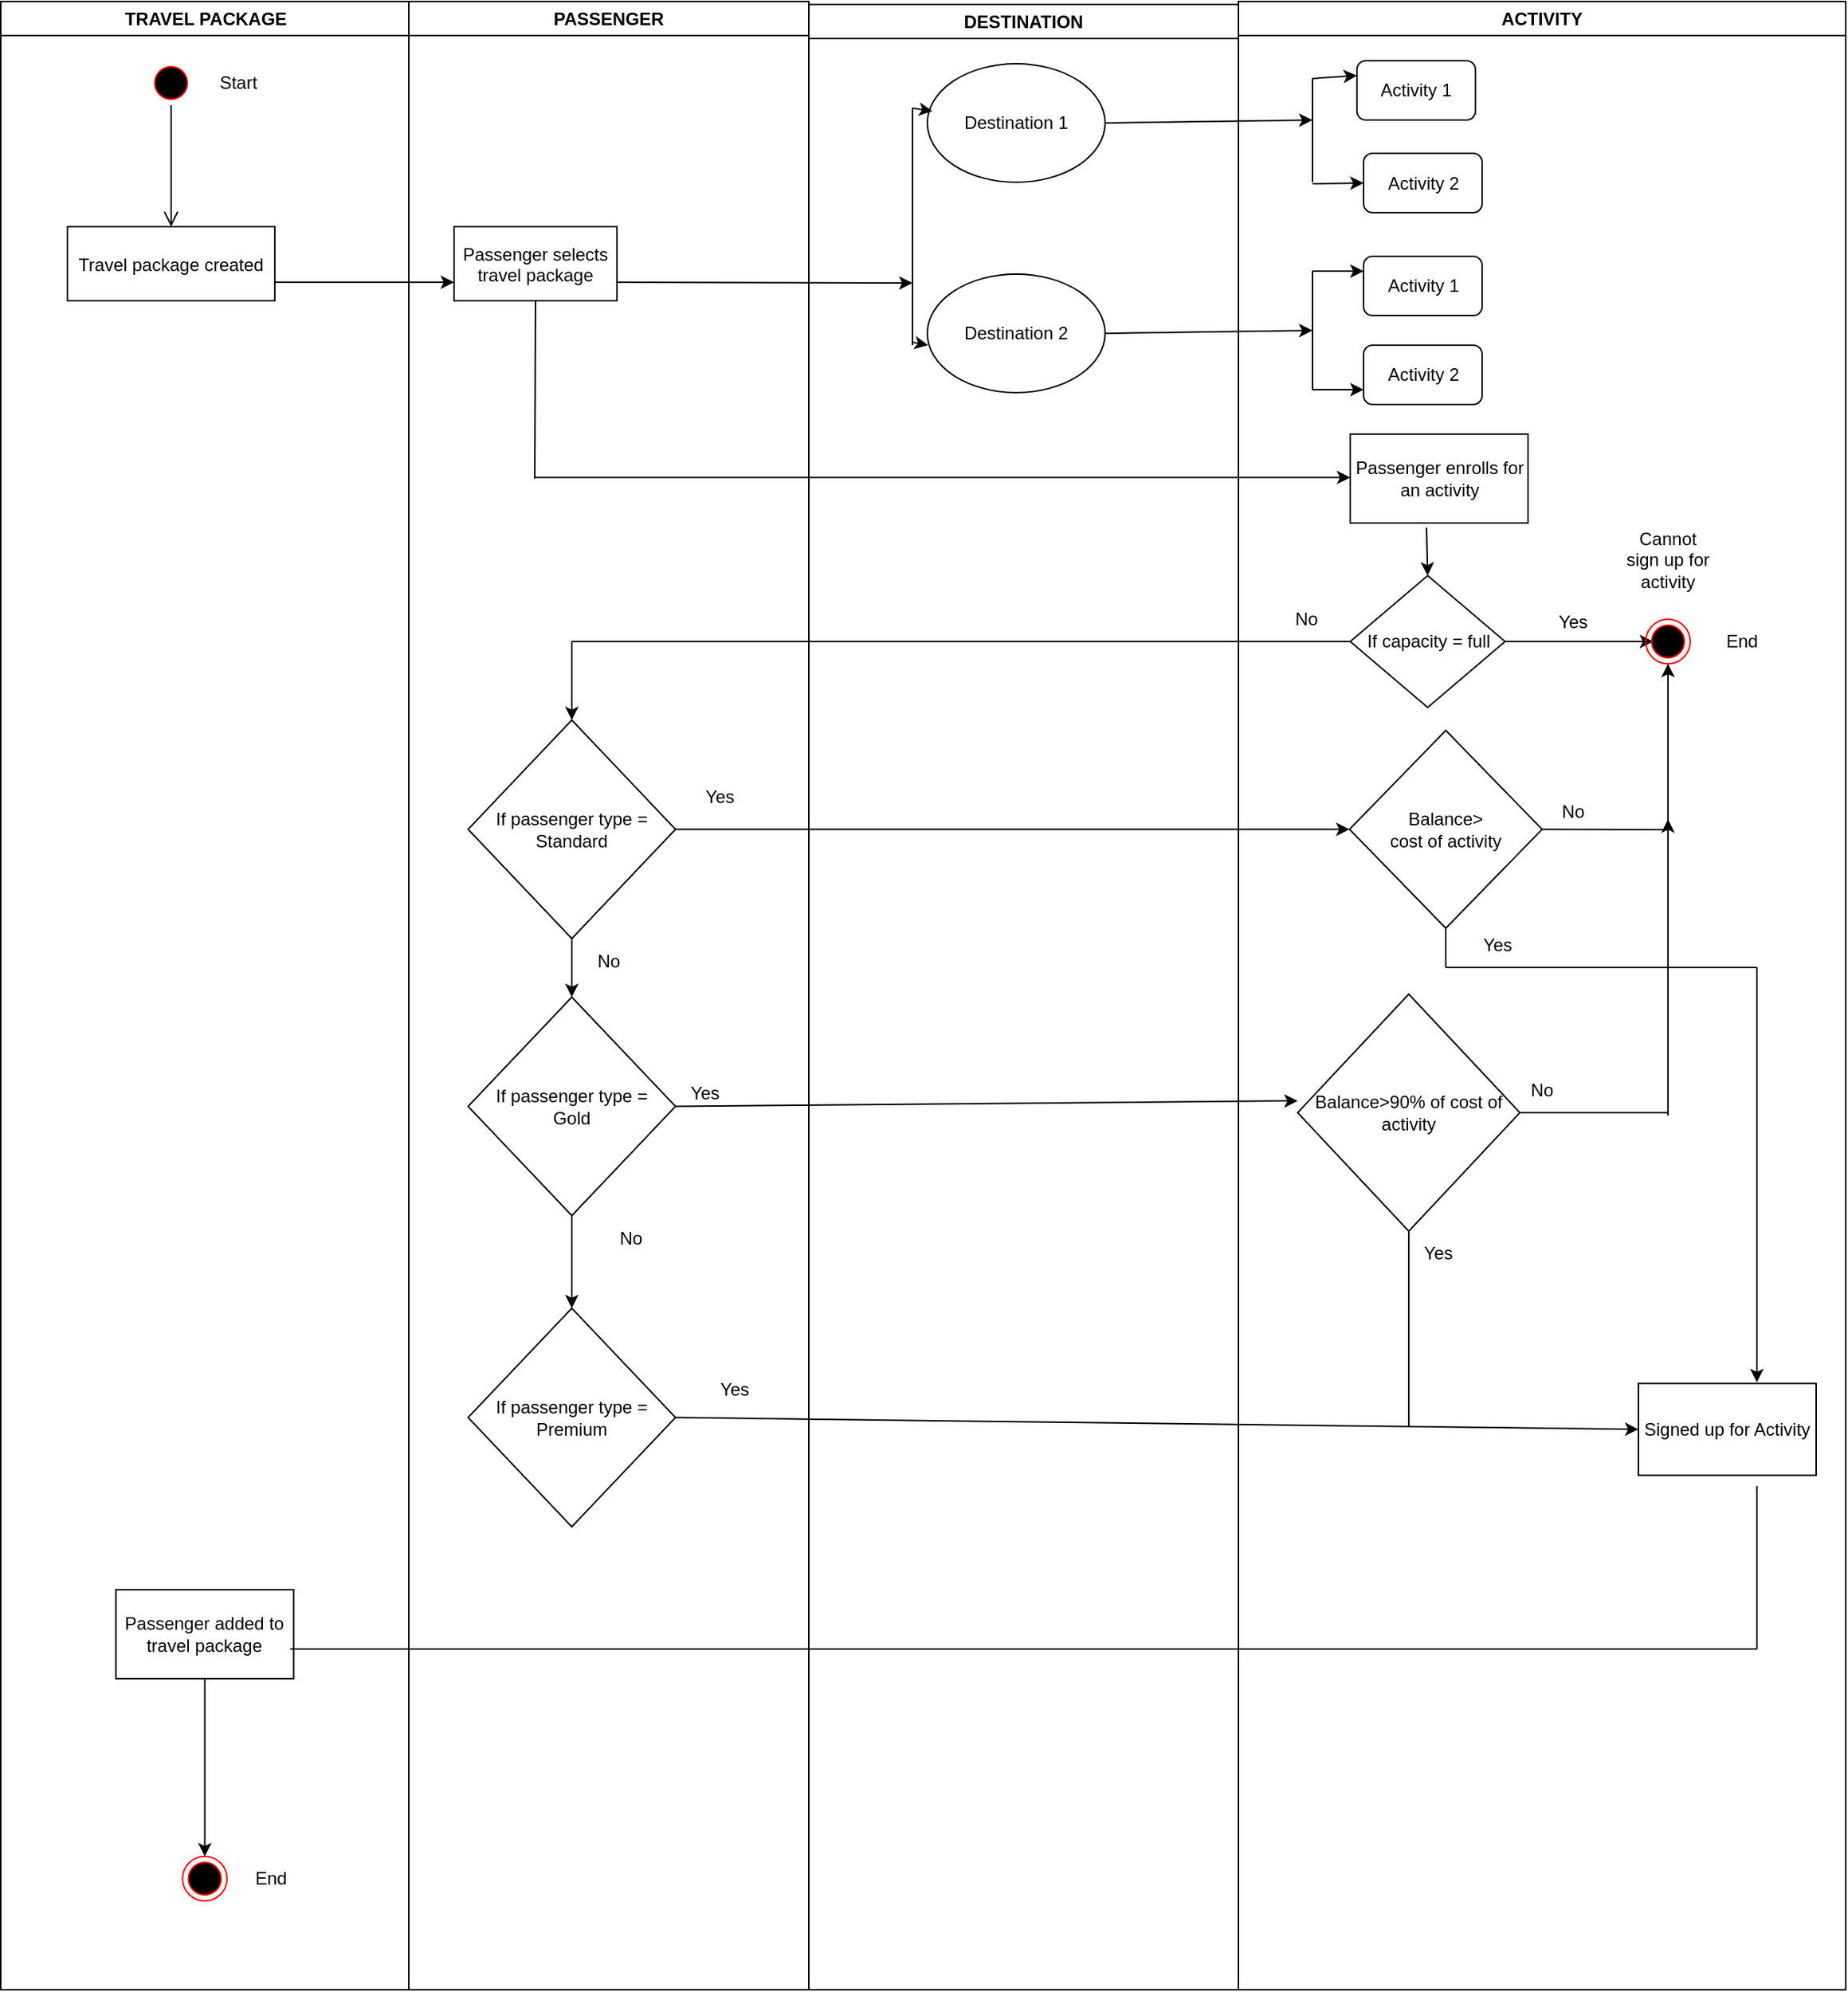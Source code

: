 <mxfile version="22.1.16" type="device">
  <diagram name="Page-1" id="e7e014a7-5840-1c2e-5031-d8a46d1fe8dd">
    <mxGraphModel dx="1363" dy="924" grid="1" gridSize="10" guides="1" tooltips="1" connect="1" arrows="1" fold="1" page="1" pageScale="1" pageWidth="1169" pageHeight="826" background="none" math="0" shadow="0">
      <root>
        <mxCell id="0" />
        <mxCell id="1" parent="0" />
        <mxCell id="2" value="TRAVEL PACKAGE" style="swimlane;whiteSpace=wrap" parent="1" vertex="1">
          <mxGeometry x="164.5" y="128" width="275.5" height="1342" as="geometry" />
        </mxCell>
        <mxCell id="5" value="" style="ellipse;shape=startState;fillColor=#000000;strokeColor=#ff0000;" parent="2" vertex="1">
          <mxGeometry x="100" y="40" width="30" height="30" as="geometry" />
        </mxCell>
        <mxCell id="6" value="" style="edgeStyle=elbowEdgeStyle;elbow=vertical;verticalAlign=bottom;endArrow=open;endSize=8;strokeColor=#000000;endFill=1;rounded=0" parent="2" source="5" target="7" edge="1">
          <mxGeometry x="100" y="40" as="geometry">
            <mxPoint x="115" y="110" as="targetPoint" />
          </mxGeometry>
        </mxCell>
        <mxCell id="7" value="Travel package created" style="" parent="2" vertex="1">
          <mxGeometry x="45" y="152" width="140" height="50" as="geometry" />
        </mxCell>
        <mxCell id="9TQTnlW5bSjwpC1UjvyU-139" value="Passenger added to travel package" style="rounded=0;whiteSpace=wrap;html=1;" vertex="1" parent="2">
          <mxGeometry x="77.75" y="1072" width="120" height="60" as="geometry" />
        </mxCell>
        <mxCell id="9TQTnlW5bSjwpC1UjvyU-141" value="" style="ellipse;html=1;shape=endState;fillColor=#000000;strokeColor=#ff0000;" vertex="1" parent="2">
          <mxGeometry x="122.75" y="1252" width="30" height="30" as="geometry" />
        </mxCell>
        <mxCell id="9TQTnlW5bSjwpC1UjvyU-142" value="" style="endArrow=classic;html=1;rounded=0;entryX=0.5;entryY=0;entryDx=0;entryDy=0;exitX=0.5;exitY=1;exitDx=0;exitDy=0;" edge="1" parent="2" source="9TQTnlW5bSjwpC1UjvyU-139" target="9TQTnlW5bSjwpC1UjvyU-141">
          <mxGeometry width="50" height="50" relative="1" as="geometry">
            <mxPoint x="135.5" y="1162" as="sourcePoint" />
            <mxPoint x="705.5" y="992" as="targetPoint" />
          </mxGeometry>
        </mxCell>
        <mxCell id="9TQTnlW5bSjwpC1UjvyU-143" value="End" style="text;html=1;strokeColor=none;fillColor=none;align=center;verticalAlign=middle;whiteSpace=wrap;rounded=0;" vertex="1" parent="2">
          <mxGeometry x="152.75" y="1252" width="60" height="30" as="geometry" />
        </mxCell>
        <mxCell id="9TQTnlW5bSjwpC1UjvyU-144" value="Start" style="text;html=1;strokeColor=none;fillColor=none;align=center;verticalAlign=middle;whiteSpace=wrap;rounded=0;" vertex="1" parent="2">
          <mxGeometry x="130" y="40" width="60" height="30" as="geometry" />
        </mxCell>
        <mxCell id="3" value="PASSENGER" style="swimlane;whiteSpace=wrap" parent="1" vertex="1">
          <mxGeometry x="440" y="128" width="270" height="1342" as="geometry" />
        </mxCell>
        <mxCell id="15" value="Passenger selects&#xa;travel package" style="" parent="3" vertex="1">
          <mxGeometry x="30.5" y="152" width="110" height="50" as="geometry" />
        </mxCell>
        <mxCell id="9TQTnlW5bSjwpC1UjvyU-95" value="" style="edgeStyle=orthogonalEdgeStyle;rounded=0;orthogonalLoop=1;jettySize=auto;html=1;" edge="1" parent="3" source="9TQTnlW5bSjwpC1UjvyU-91" target="9TQTnlW5bSjwpC1UjvyU-94">
          <mxGeometry relative="1" as="geometry" />
        </mxCell>
        <mxCell id="9TQTnlW5bSjwpC1UjvyU-91" value="If passenger type =&lt;br&gt;Standard" style="rhombus;whiteSpace=wrap;html=1;" vertex="1" parent="3">
          <mxGeometry x="40" y="485" width="140" height="147.5" as="geometry" />
        </mxCell>
        <mxCell id="9TQTnlW5bSjwpC1UjvyU-99" value="" style="edgeStyle=orthogonalEdgeStyle;rounded=0;orthogonalLoop=1;jettySize=auto;html=1;" edge="1" parent="3" source="9TQTnlW5bSjwpC1UjvyU-94" target="9TQTnlW5bSjwpC1UjvyU-98">
          <mxGeometry relative="1" as="geometry" />
        </mxCell>
        <mxCell id="9TQTnlW5bSjwpC1UjvyU-94" value="If passenger type =&lt;br&gt;Gold" style="rhombus;whiteSpace=wrap;html=1;" vertex="1" parent="3">
          <mxGeometry x="40" y="672" width="140" height="147.5" as="geometry" />
        </mxCell>
        <mxCell id="9TQTnlW5bSjwpC1UjvyU-96" value="No" style="text;html=1;strokeColor=none;fillColor=none;align=center;verticalAlign=middle;whiteSpace=wrap;rounded=0;" vertex="1" parent="3">
          <mxGeometry x="105" y="632.5" width="60" height="30" as="geometry" />
        </mxCell>
        <mxCell id="9TQTnlW5bSjwpC1UjvyU-98" value="If passenger type =&lt;br&gt;Premium" style="rhombus;whiteSpace=wrap;html=1;" vertex="1" parent="3">
          <mxGeometry x="40" y="882" width="140" height="147.5" as="geometry" />
        </mxCell>
        <mxCell id="9TQTnlW5bSjwpC1UjvyU-104" value="No" style="text;html=1;strokeColor=none;fillColor=none;align=center;verticalAlign=middle;whiteSpace=wrap;rounded=0;" vertex="1" parent="3">
          <mxGeometry x="120" y="819.5" width="60" height="30" as="geometry" />
        </mxCell>
        <mxCell id="9TQTnlW5bSjwpC1UjvyU-108" value="Yes" style="text;html=1;strokeColor=none;fillColor=none;align=center;verticalAlign=middle;whiteSpace=wrap;rounded=0;" vertex="1" parent="3">
          <mxGeometry x="190" y="922" width="60" height="30" as="geometry" />
        </mxCell>
        <mxCell id="9TQTnlW5bSjwpC1UjvyU-105" value="Yes" style="text;html=1;strokeColor=none;fillColor=none;align=center;verticalAlign=middle;whiteSpace=wrap;rounded=0;" vertex="1" parent="3">
          <mxGeometry x="180" y="522" width="60" height="30" as="geometry" />
        </mxCell>
        <mxCell id="9TQTnlW5bSjwpC1UjvyU-122" value="Yes" style="text;html=1;strokeColor=none;fillColor=none;align=center;verticalAlign=middle;whiteSpace=wrap;rounded=0;" vertex="1" parent="3">
          <mxGeometry x="170" y="722" width="60" height="30" as="geometry" />
        </mxCell>
        <mxCell id="4" value="DESTINATION" style="swimlane;whiteSpace=wrap" parent="1" vertex="1">
          <mxGeometry x="710" y="130" width="290" height="1340" as="geometry" />
        </mxCell>
        <mxCell id="9TQTnlW5bSjwpC1UjvyU-49" value="Destination 1" style="ellipse;whiteSpace=wrap;html=1;" vertex="1" parent="4">
          <mxGeometry x="80" y="40" width="120" height="80" as="geometry" />
        </mxCell>
        <mxCell id="9TQTnlW5bSjwpC1UjvyU-50" value="Destination 2" style="ellipse;whiteSpace=wrap;html=1;" vertex="1" parent="4">
          <mxGeometry x="80" y="182" width="120" height="80" as="geometry" />
        </mxCell>
        <mxCell id="9TQTnlW5bSjwpC1UjvyU-41" value="ACTIVITY" style="swimlane;whiteSpace=wrap" vertex="1" parent="1">
          <mxGeometry x="1000" y="128" width="410" height="1342" as="geometry" />
        </mxCell>
        <mxCell id="9TQTnlW5bSjwpC1UjvyU-55" value="Activity 1" style="rounded=1;whiteSpace=wrap;html=1;" vertex="1" parent="9TQTnlW5bSjwpC1UjvyU-41">
          <mxGeometry x="80" y="40" width="80" height="40" as="geometry" />
        </mxCell>
        <mxCell id="9TQTnlW5bSjwpC1UjvyU-56" value="Activity 2" style="rounded=1;whiteSpace=wrap;html=1;" vertex="1" parent="9TQTnlW5bSjwpC1UjvyU-41">
          <mxGeometry x="84.5" y="102.5" width="80" height="40" as="geometry" />
        </mxCell>
        <mxCell id="9TQTnlW5bSjwpC1UjvyU-57" value="Activity 1" style="rounded=1;whiteSpace=wrap;html=1;" vertex="1" parent="9TQTnlW5bSjwpC1UjvyU-41">
          <mxGeometry x="84.5" y="172" width="80" height="40" as="geometry" />
        </mxCell>
        <mxCell id="9TQTnlW5bSjwpC1UjvyU-58" value="Activity 2" style="rounded=1;whiteSpace=wrap;html=1;" vertex="1" parent="9TQTnlW5bSjwpC1UjvyU-41">
          <mxGeometry x="84.5" y="232" width="80" height="40" as="geometry" />
        </mxCell>
        <mxCell id="9TQTnlW5bSjwpC1UjvyU-72" value="Passenger enrolls for an activity" style="rounded=0;whiteSpace=wrap;html=1;" vertex="1" parent="9TQTnlW5bSjwpC1UjvyU-41">
          <mxGeometry x="75.5" y="292" width="120" height="60" as="geometry" />
        </mxCell>
        <mxCell id="9TQTnlW5bSjwpC1UjvyU-84" value="" style="edgeStyle=orthogonalEdgeStyle;rounded=0;orthogonalLoop=1;jettySize=auto;html=1;" edge="1" parent="9TQTnlW5bSjwpC1UjvyU-41" source="9TQTnlW5bSjwpC1UjvyU-79">
          <mxGeometry relative="1" as="geometry">
            <mxPoint x="280" y="432" as="targetPoint" />
          </mxGeometry>
        </mxCell>
        <mxCell id="9TQTnlW5bSjwpC1UjvyU-79" value="If capacity = full" style="rhombus;whiteSpace=wrap;html=1;" vertex="1" parent="9TQTnlW5bSjwpC1UjvyU-41">
          <mxGeometry x="75.5" y="387.5" width="104.5" height="89" as="geometry" />
        </mxCell>
        <mxCell id="9TQTnlW5bSjwpC1UjvyU-78" value="" style="endArrow=classic;html=1;rounded=0;exitX=0.429;exitY=1.052;exitDx=0;exitDy=0;entryX=0.5;entryY=0;entryDx=0;entryDy=0;exitPerimeter=0;" edge="1" parent="9TQTnlW5bSjwpC1UjvyU-41" source="9TQTnlW5bSjwpC1UjvyU-72" target="9TQTnlW5bSjwpC1UjvyU-79">
          <mxGeometry width="50" height="50" relative="1" as="geometry">
            <mxPoint x="-250" y="482" as="sourcePoint" />
            <mxPoint x="166" y="412" as="targetPoint" />
          </mxGeometry>
        </mxCell>
        <mxCell id="9TQTnlW5bSjwpC1UjvyU-85" value="Yes" style="text;html=1;strokeColor=none;fillColor=none;align=center;verticalAlign=middle;whiteSpace=wrap;rounded=0;" vertex="1" parent="9TQTnlW5bSjwpC1UjvyU-41">
          <mxGeometry x="195.5" y="402" width="60" height="33.5" as="geometry" />
        </mxCell>
        <mxCell id="9TQTnlW5bSjwpC1UjvyU-88" value="" style="ellipse;html=1;shape=endState;fillColor=#000000;strokeColor=#ff0000;" vertex="1" parent="9TQTnlW5bSjwpC1UjvyU-41">
          <mxGeometry x="275" y="417" width="30" height="30" as="geometry" />
        </mxCell>
        <mxCell id="9TQTnlW5bSjwpC1UjvyU-89" value="Cannot sign up for activity" style="text;html=1;strokeColor=none;fillColor=none;align=center;verticalAlign=middle;whiteSpace=wrap;rounded=0;" vertex="1" parent="9TQTnlW5bSjwpC1UjvyU-41">
          <mxGeometry x="260" y="362" width="60" height="30" as="geometry" />
        </mxCell>
        <mxCell id="9TQTnlW5bSjwpC1UjvyU-71" value="" style="endArrow=classic;html=1;rounded=0;" edge="1" parent="9TQTnlW5bSjwpC1UjvyU-41">
          <mxGeometry width="50" height="50" relative="1" as="geometry">
            <mxPoint x="-474.5" y="321.29" as="sourcePoint" />
            <mxPoint x="75.5" y="321.29" as="targetPoint" />
          </mxGeometry>
        </mxCell>
        <mxCell id="9TQTnlW5bSjwpC1UjvyU-107" value="Signed up for Activity" style="rounded=0;whiteSpace=wrap;html=1;" vertex="1" parent="9TQTnlW5bSjwpC1UjvyU-41">
          <mxGeometry x="270" y="932.75" width="120" height="62" as="geometry" />
        </mxCell>
        <mxCell id="9TQTnlW5bSjwpC1UjvyU-86" value="No" style="text;html=1;strokeColor=none;fillColor=none;align=center;verticalAlign=middle;whiteSpace=wrap;rounded=0;" vertex="1" parent="9TQTnlW5bSjwpC1UjvyU-41">
          <mxGeometry x="15.5" y="402" width="60" height="30" as="geometry" />
        </mxCell>
        <mxCell id="9TQTnlW5bSjwpC1UjvyU-109" value="Balance&amp;gt;&lt;br&gt;cost of activity" style="rhombus;whiteSpace=wrap;html=1;" vertex="1" parent="9TQTnlW5bSjwpC1UjvyU-41">
          <mxGeometry x="75" y="492" width="130" height="133.5" as="geometry" />
        </mxCell>
        <mxCell id="9TQTnlW5bSjwpC1UjvyU-113" value="" style="endArrow=classic;html=1;rounded=0;entryX=0.5;entryY=1;entryDx=0;entryDy=0;" edge="1" parent="9TQTnlW5bSjwpC1UjvyU-41" target="9TQTnlW5bSjwpC1UjvyU-88">
          <mxGeometry width="50" height="50" relative="1" as="geometry">
            <mxPoint x="290" y="562" as="sourcePoint" />
            <mxPoint x="250" y="708" as="targetPoint" />
          </mxGeometry>
        </mxCell>
        <mxCell id="9TQTnlW5bSjwpC1UjvyU-114" value="" style="endArrow=none;html=1;rounded=0;exitX=1;exitY=0.5;exitDx=0;exitDy=0;" edge="1" parent="9TQTnlW5bSjwpC1UjvyU-41" source="9TQTnlW5bSjwpC1UjvyU-109">
          <mxGeometry width="50" height="50" relative="1" as="geometry">
            <mxPoint x="230" y="578.75" as="sourcePoint" />
            <mxPoint x="290" y="559" as="targetPoint" />
          </mxGeometry>
        </mxCell>
        <mxCell id="9TQTnlW5bSjwpC1UjvyU-115" value="No" style="text;html=1;strokeColor=none;fillColor=none;align=center;verticalAlign=middle;whiteSpace=wrap;rounded=0;" vertex="1" parent="9TQTnlW5bSjwpC1UjvyU-41">
          <mxGeometry x="195.5" y="532" width="60" height="30" as="geometry" />
        </mxCell>
        <mxCell id="9TQTnlW5bSjwpC1UjvyU-120" value="Yes" style="text;html=1;strokeColor=none;fillColor=none;align=center;verticalAlign=middle;whiteSpace=wrap;rounded=0;" vertex="1" parent="9TQTnlW5bSjwpC1UjvyU-41">
          <mxGeometry x="145" y="622" width="60" height="30" as="geometry" />
        </mxCell>
        <mxCell id="9TQTnlW5bSjwpC1UjvyU-123" value="Balance&amp;gt;90% of cost of activity" style="rhombus;whiteSpace=wrap;html=1;" vertex="1" parent="9TQTnlW5bSjwpC1UjvyU-41">
          <mxGeometry x="40" y="670" width="150" height="160" as="geometry" />
        </mxCell>
        <mxCell id="9TQTnlW5bSjwpC1UjvyU-132" value="Yes" style="text;html=1;strokeColor=none;fillColor=none;align=center;verticalAlign=middle;whiteSpace=wrap;rounded=0;" vertex="1" parent="9TQTnlW5bSjwpC1UjvyU-41">
          <mxGeometry x="104.5" y="830" width="60" height="30" as="geometry" />
        </mxCell>
        <mxCell id="9TQTnlW5bSjwpC1UjvyU-133" value="No" style="text;html=1;strokeColor=none;fillColor=none;align=center;verticalAlign=middle;whiteSpace=wrap;rounded=0;" vertex="1" parent="9TQTnlW5bSjwpC1UjvyU-41">
          <mxGeometry x="175" y="720" width="60" height="30" as="geometry" />
        </mxCell>
        <mxCell id="9TQTnlW5bSjwpC1UjvyU-146" value="End" style="text;html=1;strokeColor=none;fillColor=none;align=center;verticalAlign=middle;whiteSpace=wrap;rounded=0;" vertex="1" parent="9TQTnlW5bSjwpC1UjvyU-41">
          <mxGeometry x="310" y="417" width="60" height="30" as="geometry" />
        </mxCell>
        <mxCell id="9TQTnlW5bSjwpC1UjvyU-48" value="" style="endArrow=classic;html=1;rounded=0;exitX=1;exitY=0.75;exitDx=0;exitDy=0;entryX=0;entryY=0.75;entryDx=0;entryDy=0;" edge="1" parent="1" source="7" target="15">
          <mxGeometry width="50" height="50" relative="1" as="geometry">
            <mxPoint x="490" y="390" as="sourcePoint" />
            <mxPoint x="460" y="320" as="targetPoint" />
          </mxGeometry>
        </mxCell>
        <mxCell id="9TQTnlW5bSjwpC1UjvyU-51" value="" style="endArrow=none;html=1;rounded=0;" edge="1" parent="1">
          <mxGeometry width="50" height="50" relative="1" as="geometry">
            <mxPoint x="780" y="360" as="sourcePoint" />
            <mxPoint x="780" y="200" as="targetPoint" />
          </mxGeometry>
        </mxCell>
        <mxCell id="9TQTnlW5bSjwpC1UjvyU-52" value="" style="endArrow=classic;html=1;rounded=0;entryX=0.004;entryY=0.6;entryDx=0;entryDy=0;entryPerimeter=0;" edge="1" parent="1" target="9TQTnlW5bSjwpC1UjvyU-50">
          <mxGeometry width="50" height="50" relative="1" as="geometry">
            <mxPoint x="780" y="358" as="sourcePoint" />
            <mxPoint x="680" y="350" as="targetPoint" />
          </mxGeometry>
        </mxCell>
        <mxCell id="9TQTnlW5bSjwpC1UjvyU-53" value="" style="endArrow=classic;html=1;rounded=0;entryX=0.029;entryY=0.4;entryDx=0;entryDy=0;entryPerimeter=0;" edge="1" parent="1" target="9TQTnlW5bSjwpC1UjvyU-49">
          <mxGeometry width="50" height="50" relative="1" as="geometry">
            <mxPoint x="780" y="200" as="sourcePoint" />
            <mxPoint x="680" y="350" as="targetPoint" />
          </mxGeometry>
        </mxCell>
        <mxCell id="9TQTnlW5bSjwpC1UjvyU-59" value="" style="endArrow=classic;html=1;rounded=0;exitX=1;exitY=0.5;exitDx=0;exitDy=0;" edge="1" parent="1" source="9TQTnlW5bSjwpC1UjvyU-49">
          <mxGeometry width="50" height="50" relative="1" as="geometry">
            <mxPoint x="900" y="400" as="sourcePoint" />
            <mxPoint x="1050" y="208" as="targetPoint" />
          </mxGeometry>
        </mxCell>
        <mxCell id="9TQTnlW5bSjwpC1UjvyU-60" value="" style="endArrow=none;html=1;rounded=0;" edge="1" parent="1">
          <mxGeometry width="50" height="50" relative="1" as="geometry">
            <mxPoint x="1050" y="250" as="sourcePoint" />
            <mxPoint x="1050" y="180" as="targetPoint" />
          </mxGeometry>
        </mxCell>
        <mxCell id="9TQTnlW5bSjwpC1UjvyU-61" value="" style="endArrow=classic;html=1;rounded=0;entryX=0;entryY=0.5;entryDx=0;entryDy=0;" edge="1" parent="1" target="9TQTnlW5bSjwpC1UjvyU-56">
          <mxGeometry width="50" height="50" relative="1" as="geometry">
            <mxPoint x="1050" y="251" as="sourcePoint" />
            <mxPoint x="950" y="350" as="targetPoint" />
          </mxGeometry>
        </mxCell>
        <mxCell id="9TQTnlW5bSjwpC1UjvyU-62" value="" style="endArrow=classic;html=1;rounded=0;entryX=0;entryY=0.25;entryDx=0;entryDy=0;" edge="1" parent="1" target="9TQTnlW5bSjwpC1UjvyU-55">
          <mxGeometry width="50" height="50" relative="1" as="geometry">
            <mxPoint x="1050" y="180" as="sourcePoint" />
            <mxPoint x="950" y="350" as="targetPoint" />
          </mxGeometry>
        </mxCell>
        <mxCell id="9TQTnlW5bSjwpC1UjvyU-63" value="" style="endArrow=classic;html=1;rounded=0;exitX=1;exitY=0.5;exitDx=0;exitDy=0;" edge="1" parent="1" source="9TQTnlW5bSjwpC1UjvyU-50">
          <mxGeometry width="50" height="50" relative="1" as="geometry">
            <mxPoint x="900" y="400" as="sourcePoint" />
            <mxPoint x="1050" y="350" as="targetPoint" />
          </mxGeometry>
        </mxCell>
        <mxCell id="9TQTnlW5bSjwpC1UjvyU-64" value="" style="endArrow=none;html=1;rounded=0;" edge="1" parent="1">
          <mxGeometry width="50" height="50" relative="1" as="geometry">
            <mxPoint x="1050" y="390" as="sourcePoint" />
            <mxPoint x="1050" y="310" as="targetPoint" />
          </mxGeometry>
        </mxCell>
        <mxCell id="9TQTnlW5bSjwpC1UjvyU-65" value="" style="endArrow=classic;html=1;rounded=0;entryX=0;entryY=0.25;entryDx=0;entryDy=0;" edge="1" parent="1" target="9TQTnlW5bSjwpC1UjvyU-57">
          <mxGeometry width="50" height="50" relative="1" as="geometry">
            <mxPoint x="1050" y="310" as="sourcePoint" />
            <mxPoint x="950" y="350" as="targetPoint" />
          </mxGeometry>
        </mxCell>
        <mxCell id="9TQTnlW5bSjwpC1UjvyU-66" value="" style="endArrow=classic;html=1;rounded=0;entryX=0;entryY=0.75;entryDx=0;entryDy=0;" edge="1" parent="1" target="9TQTnlW5bSjwpC1UjvyU-58">
          <mxGeometry width="50" height="50" relative="1" as="geometry">
            <mxPoint x="1050" y="390" as="sourcePoint" />
            <mxPoint x="950" y="350" as="targetPoint" />
          </mxGeometry>
        </mxCell>
        <mxCell id="9TQTnlW5bSjwpC1UjvyU-67" value="" style="endArrow=classic;html=1;rounded=0;exitX=1;exitY=0.75;exitDx=0;exitDy=0;" edge="1" parent="1" source="15">
          <mxGeometry width="50" height="50" relative="1" as="geometry">
            <mxPoint x="580" y="380" as="sourcePoint" />
            <mxPoint x="780" y="318" as="targetPoint" />
          </mxGeometry>
        </mxCell>
        <mxCell id="9TQTnlW5bSjwpC1UjvyU-70" value="" style="endArrow=none;html=1;rounded=0;exitX=0.5;exitY=1;exitDx=0;exitDy=0;" edge="1" parent="1" source="15">
          <mxGeometry width="50" height="50" relative="1" as="geometry">
            <mxPoint x="870" y="470" as="sourcePoint" />
            <mxPoint x="525" y="450" as="targetPoint" />
          </mxGeometry>
        </mxCell>
        <mxCell id="9TQTnlW5bSjwpC1UjvyU-100" value="" style="endArrow=classic;html=1;rounded=0;exitX=1;exitY=0.5;exitDx=0;exitDy=0;entryX=0;entryY=0.5;entryDx=0;entryDy=0;" edge="1" parent="1" source="9TQTnlW5bSjwpC1UjvyU-91" target="9TQTnlW5bSjwpC1UjvyU-109">
          <mxGeometry width="50" height="50" relative="1" as="geometry">
            <mxPoint x="740" y="770" as="sourcePoint" />
            <mxPoint x="1050" y="640" as="targetPoint" />
          </mxGeometry>
        </mxCell>
        <mxCell id="9TQTnlW5bSjwpC1UjvyU-106" value="" style="endArrow=classic;html=1;rounded=0;exitX=1;exitY=0.5;exitDx=0;exitDy=0;entryX=0;entryY=0.5;entryDx=0;entryDy=0;" edge="1" parent="1" source="9TQTnlW5bSjwpC1UjvyU-98" target="9TQTnlW5bSjwpC1UjvyU-107">
          <mxGeometry width="50" height="50" relative="1" as="geometry">
            <mxPoint x="740" y="870" as="sourcePoint" />
            <mxPoint x="1260" y="1084" as="targetPoint" />
          </mxGeometry>
        </mxCell>
        <mxCell id="9TQTnlW5bSjwpC1UjvyU-111" value="" style="endArrow=none;html=1;rounded=0;entryX=1;entryY=1;entryDx=0;entryDy=0;" edge="1" parent="1" target="9TQTnlW5bSjwpC1UjvyU-86">
          <mxGeometry width="50" height="50" relative="1" as="geometry">
            <mxPoint x="550" y="560" as="sourcePoint" />
            <mxPoint x="770" y="730" as="targetPoint" />
          </mxGeometry>
        </mxCell>
        <mxCell id="9TQTnlW5bSjwpC1UjvyU-112" value="" style="endArrow=classic;html=1;rounded=0;entryX=0.5;entryY=0;entryDx=0;entryDy=0;" edge="1" parent="1" target="9TQTnlW5bSjwpC1UjvyU-91">
          <mxGeometry width="50" height="50" relative="1" as="geometry">
            <mxPoint x="550" y="560" as="sourcePoint" />
            <mxPoint x="770" y="730" as="targetPoint" />
          </mxGeometry>
        </mxCell>
        <mxCell id="9TQTnlW5bSjwpC1UjvyU-117" value="" style="endArrow=none;html=1;rounded=0;entryX=0.5;entryY=1;entryDx=0;entryDy=0;" edge="1" parent="1" target="9TQTnlW5bSjwpC1UjvyU-109">
          <mxGeometry width="50" height="50" relative="1" as="geometry">
            <mxPoint x="1140" y="780" as="sourcePoint" />
            <mxPoint x="770" y="780" as="targetPoint" />
          </mxGeometry>
        </mxCell>
        <mxCell id="9TQTnlW5bSjwpC1UjvyU-118" value="" style="endArrow=none;html=1;rounded=0;" edge="1" parent="1">
          <mxGeometry width="50" height="50" relative="1" as="geometry">
            <mxPoint x="1140" y="780" as="sourcePoint" />
            <mxPoint x="1350" y="780" as="targetPoint" />
          </mxGeometry>
        </mxCell>
        <mxCell id="9TQTnlW5bSjwpC1UjvyU-119" value="" style="endArrow=classic;html=1;rounded=0;" edge="1" parent="1">
          <mxGeometry width="50" height="50" relative="1" as="geometry">
            <mxPoint x="1350" y="780" as="sourcePoint" />
            <mxPoint x="1350" y="1060" as="targetPoint" />
          </mxGeometry>
        </mxCell>
        <mxCell id="9TQTnlW5bSjwpC1UjvyU-121" value="" style="endArrow=classic;html=1;rounded=0;exitX=1;exitY=0.5;exitDx=0;exitDy=0;" edge="1" parent="1" source="9TQTnlW5bSjwpC1UjvyU-94">
          <mxGeometry width="50" height="50" relative="1" as="geometry">
            <mxPoint x="720" y="830" as="sourcePoint" />
            <mxPoint x="1040" y="870" as="targetPoint" />
          </mxGeometry>
        </mxCell>
        <mxCell id="9TQTnlW5bSjwpC1UjvyU-127" value="" style="endArrow=none;html=1;rounded=0;entryX=0.5;entryY=1;entryDx=0;entryDy=0;" edge="1" parent="1" target="9TQTnlW5bSjwpC1UjvyU-123">
          <mxGeometry width="50" height="50" relative="1" as="geometry">
            <mxPoint x="1115" y="1090" as="sourcePoint" />
            <mxPoint x="770" y="730" as="targetPoint" />
          </mxGeometry>
        </mxCell>
        <mxCell id="9TQTnlW5bSjwpC1UjvyU-134" value="" style="endArrow=none;html=1;rounded=0;exitX=1;exitY=0.5;exitDx=0;exitDy=0;" edge="1" parent="1" source="9TQTnlW5bSjwpC1UjvyU-123">
          <mxGeometry width="50" height="50" relative="1" as="geometry">
            <mxPoint x="820" y="780" as="sourcePoint" />
            <mxPoint x="1290" y="878" as="targetPoint" />
          </mxGeometry>
        </mxCell>
        <mxCell id="9TQTnlW5bSjwpC1UjvyU-135" value="" style="endArrow=classic;html=1;rounded=0;" edge="1" parent="1">
          <mxGeometry width="50" height="50" relative="1" as="geometry">
            <mxPoint x="1290" y="880" as="sourcePoint" />
            <mxPoint x="1290" y="680" as="targetPoint" />
          </mxGeometry>
        </mxCell>
        <mxCell id="9TQTnlW5bSjwpC1UjvyU-136" value="" style="endArrow=none;html=1;rounded=0;" edge="1" parent="1">
          <mxGeometry width="50" height="50" relative="1" as="geometry">
            <mxPoint x="1350" y="1240" as="sourcePoint" />
            <mxPoint x="1350" y="1130" as="targetPoint" />
          </mxGeometry>
        </mxCell>
        <mxCell id="9TQTnlW5bSjwpC1UjvyU-137" value="" style="endArrow=none;html=1;rounded=0;" edge="1" parent="1">
          <mxGeometry width="50" height="50" relative="1" as="geometry">
            <mxPoint x="360" y="1240" as="sourcePoint" />
            <mxPoint x="1350" y="1240" as="targetPoint" />
          </mxGeometry>
        </mxCell>
      </root>
    </mxGraphModel>
  </diagram>
</mxfile>

